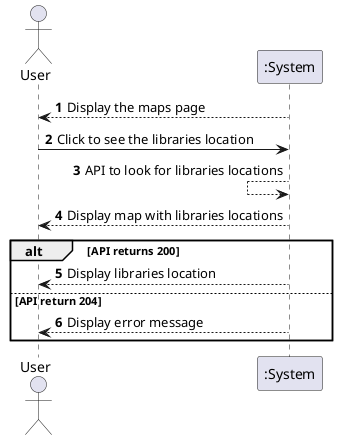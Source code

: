 @startuml
'https://plantuml.com/use-case-diagram

autonumber

actor "User" as user
participant ":System" as sys

user <-- sys: Display the maps page
user -> sys:Click to see the libraries location
sys <-- sys:API to look for libraries locations
user <-- sys:Display map with libraries locations


alt API returns 200
user <-- sys: Display libraries location
else API return 204
user <-- sys:Display error message
'("locations not found")
end


@enduml